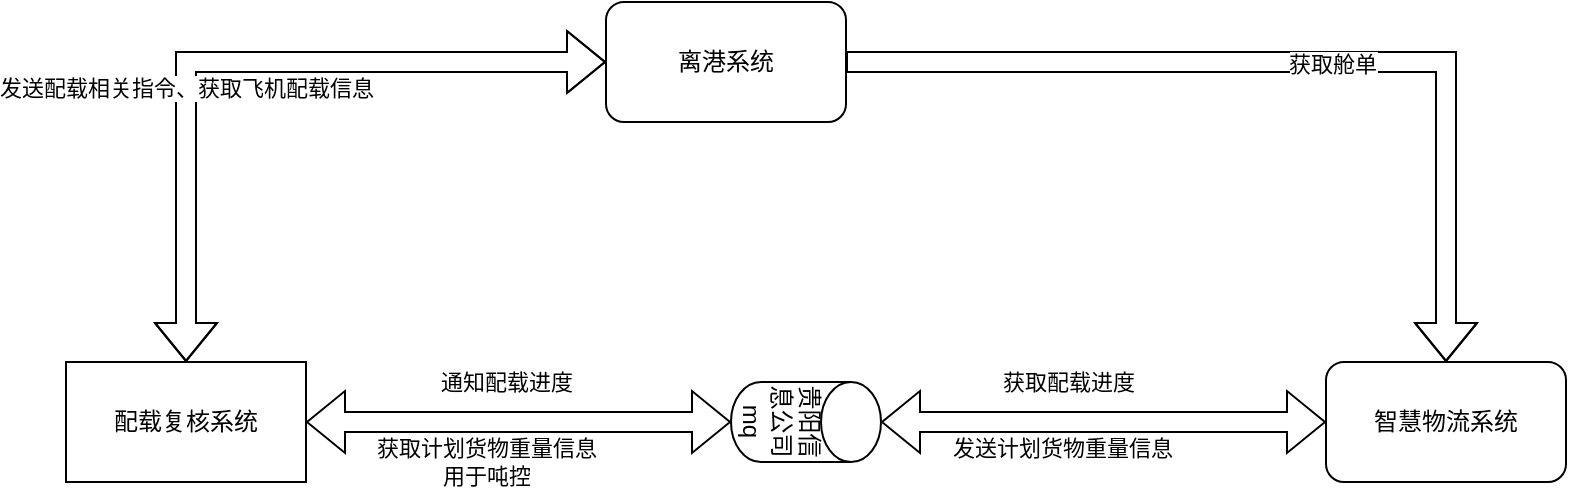 <mxfile version="21.5.1" type="github">
  <diagram name="第 1 页" id="L_sd85XvLTSLJeMJPkPH">
    <mxGraphModel dx="1700" dy="517" grid="1" gridSize="10" guides="1" tooltips="1" connect="1" arrows="1" fold="1" page="1" pageScale="1" pageWidth="827" pageHeight="1169" math="0" shadow="0">
      <root>
        <mxCell id="0" />
        <mxCell id="1" parent="0" />
        <mxCell id="o9EetkC1UQInopGngO3t-11" style="edgeStyle=orthogonalEdgeStyle;shape=flexArrow;rounded=0;orthogonalLoop=1;jettySize=auto;html=1;exitX=1;exitY=0.5;exitDx=0;exitDy=0;entryX=0.5;entryY=1;entryDx=0;entryDy=0;entryPerimeter=0;startArrow=block;" edge="1" parent="1" source="o9EetkC1UQInopGngO3t-1" target="o9EetkC1UQInopGngO3t-5">
          <mxGeometry relative="1" as="geometry" />
        </mxCell>
        <mxCell id="o9EetkC1UQInopGngO3t-15" value="通知配载进度" style="edgeLabel;html=1;align=center;verticalAlign=middle;resizable=0;points=[];" vertex="1" connectable="0" parent="o9EetkC1UQInopGngO3t-11">
          <mxGeometry x="-0.28" relative="1" as="geometry">
            <mxPoint x="23" y="-20" as="offset" />
          </mxGeometry>
        </mxCell>
        <mxCell id="o9EetkC1UQInopGngO3t-20" value="获取计划货物重量信息&lt;br&gt;用于吨控" style="edgeLabel;html=1;align=center;verticalAlign=middle;resizable=0;points=[];" vertex="1" connectable="0" parent="o9EetkC1UQInopGngO3t-11">
          <mxGeometry x="-0.126" y="1" relative="1" as="geometry">
            <mxPoint x="-3" y="21" as="offset" />
          </mxGeometry>
        </mxCell>
        <mxCell id="o9EetkC1UQInopGngO3t-1" value="配载复核系统" style="rounded=0;whiteSpace=wrap;html=1;" vertex="1" parent="1">
          <mxGeometry x="-130" y="290" width="120" height="60" as="geometry" />
        </mxCell>
        <mxCell id="o9EetkC1UQInopGngO3t-3" style="edgeStyle=orthogonalEdgeStyle;rounded=0;orthogonalLoop=1;jettySize=auto;html=1;entryX=0.5;entryY=0;entryDx=0;entryDy=0;shape=flexArrow;startArrow=block;" edge="1" parent="1" source="o9EetkC1UQInopGngO3t-2" target="o9EetkC1UQInopGngO3t-1">
          <mxGeometry relative="1" as="geometry" />
        </mxCell>
        <mxCell id="o9EetkC1UQInopGngO3t-16" value="发送配载相关指令、获取飞机配载信息" style="edgeLabel;html=1;align=center;verticalAlign=middle;resizable=0;points=[];" vertex="1" connectable="0" parent="o9EetkC1UQInopGngO3t-3">
          <mxGeometry x="0.238" relative="1" as="geometry">
            <mxPoint as="offset" />
          </mxGeometry>
        </mxCell>
        <mxCell id="o9EetkC1UQInopGngO3t-9" style="edgeStyle=orthogonalEdgeStyle;shape=flexArrow;rounded=0;orthogonalLoop=1;jettySize=auto;html=1;entryX=0.5;entryY=0;entryDx=0;entryDy=0;" edge="1" parent="1" source="o9EetkC1UQInopGngO3t-2" target="o9EetkC1UQInopGngO3t-4">
          <mxGeometry relative="1" as="geometry" />
        </mxCell>
        <mxCell id="o9EetkC1UQInopGngO3t-10" value="获取舱单" style="edgeLabel;html=1;align=center;verticalAlign=middle;resizable=0;points=[];" vertex="1" connectable="0" parent="o9EetkC1UQInopGngO3t-9">
          <mxGeometry x="0.081" y="-1" relative="1" as="geometry">
            <mxPoint as="offset" />
          </mxGeometry>
        </mxCell>
        <mxCell id="o9EetkC1UQInopGngO3t-2" value="离港系统" style="rounded=1;whiteSpace=wrap;html=1;" vertex="1" parent="1">
          <mxGeometry x="140" y="110" width="120" height="60" as="geometry" />
        </mxCell>
        <mxCell id="o9EetkC1UQInopGngO3t-4" value="智慧物流系统" style="rounded=1;whiteSpace=wrap;html=1;" vertex="1" parent="1">
          <mxGeometry x="500" y="290" width="120" height="60" as="geometry" />
        </mxCell>
        <mxCell id="o9EetkC1UQInopGngO3t-12" style="edgeStyle=orthogonalEdgeStyle;shape=flexArrow;rounded=0;orthogonalLoop=1;jettySize=auto;html=1;exitX=0.5;exitY=0;exitDx=0;exitDy=0;exitPerimeter=0;entryX=0;entryY=0.5;entryDx=0;entryDy=0;startArrow=block;" edge="1" parent="1" source="o9EetkC1UQInopGngO3t-5" target="o9EetkC1UQInopGngO3t-4">
          <mxGeometry relative="1" as="geometry" />
        </mxCell>
        <mxCell id="o9EetkC1UQInopGngO3t-17" value="获取配载进度" style="edgeLabel;html=1;align=center;verticalAlign=middle;resizable=0;points=[];" vertex="1" connectable="0" parent="o9EetkC1UQInopGngO3t-12">
          <mxGeometry x="-0.522" relative="1" as="geometry">
            <mxPoint x="40" y="-20" as="offset" />
          </mxGeometry>
        </mxCell>
        <mxCell id="o9EetkC1UQInopGngO3t-5" value="贵阳信息公司mq" style="shape=cylinder3;whiteSpace=wrap;html=1;boundedLbl=1;backgroundOutline=1;size=15;rotation=90;" vertex="1" parent="1">
          <mxGeometry x="220" y="282.5" width="40" height="75" as="geometry" />
        </mxCell>
        <mxCell id="o9EetkC1UQInopGngO3t-21" value="发送计划货物重量信息" style="edgeLabel;html=1;align=center;verticalAlign=middle;resizable=0;points=[];" vertex="1" connectable="0" parent="1">
          <mxGeometry x="369.997" y="340" as="geometry">
            <mxPoint x="-2" y="-7" as="offset" />
          </mxGeometry>
        </mxCell>
      </root>
    </mxGraphModel>
  </diagram>
</mxfile>
